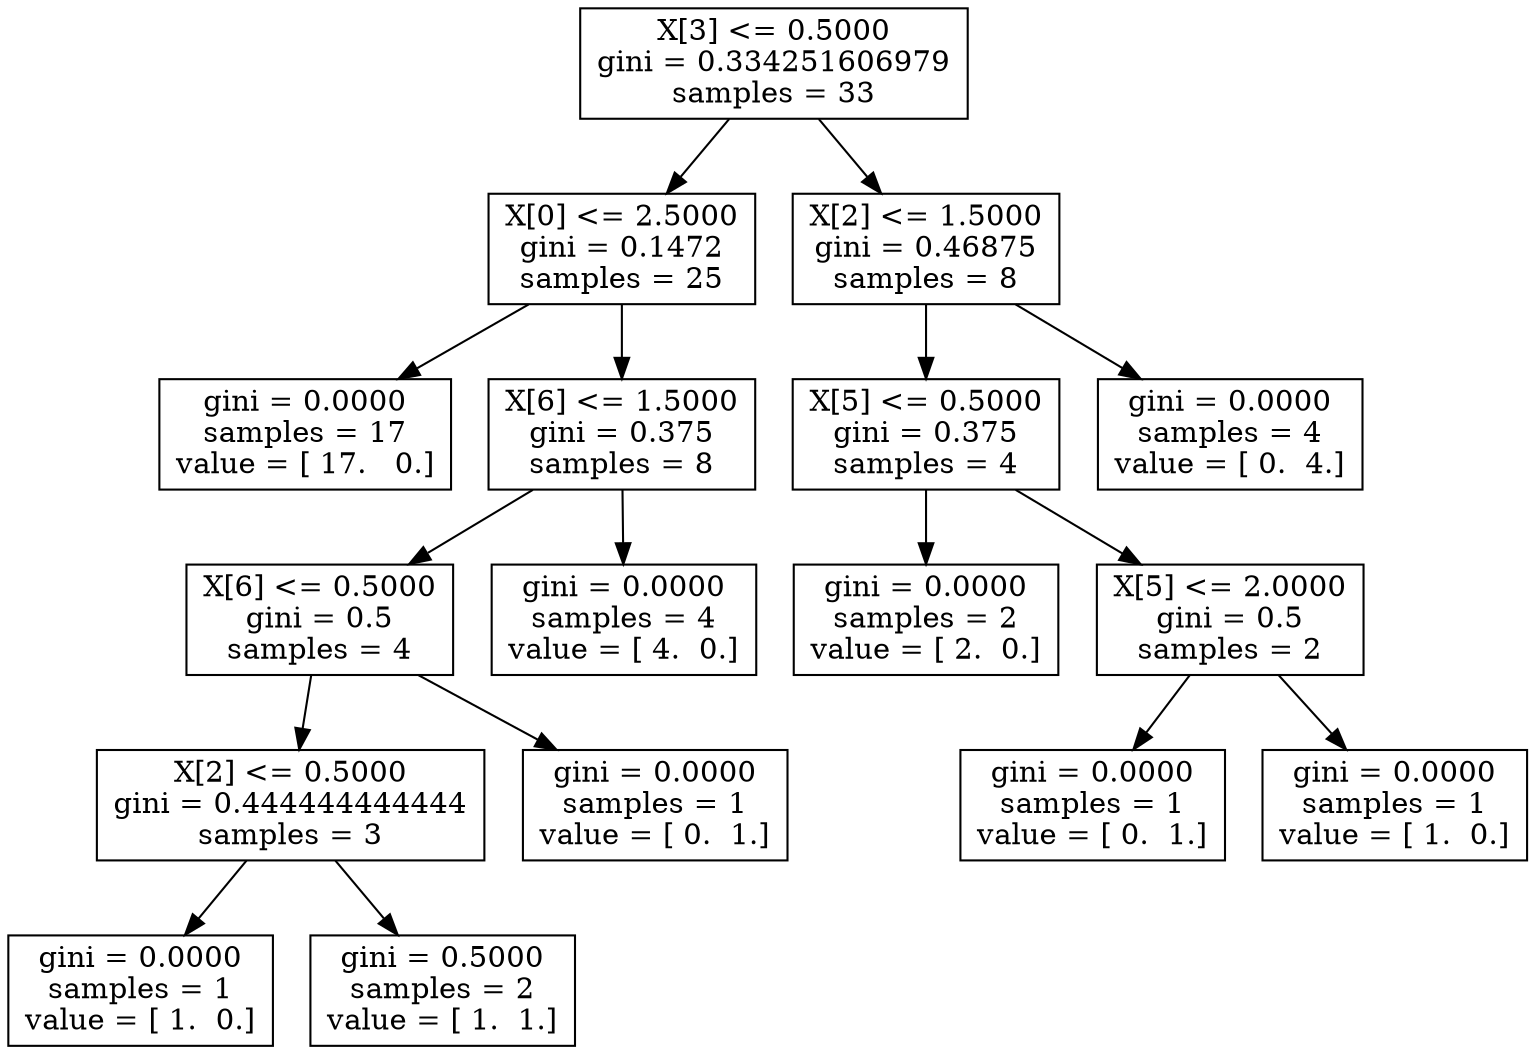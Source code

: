 digraph Tree {
0 [label="X[3] <= 0.5000\ngini = 0.334251606979\nsamples = 33", shape="box"] ;
1 [label="X[0] <= 2.5000\ngini = 0.1472\nsamples = 25", shape="box"] ;
0 -> 1 ;
2 [label="gini = 0.0000\nsamples = 17\nvalue = [ 17.   0.]", shape="box"] ;
1 -> 2 ;
3 [label="X[6] <= 1.5000\ngini = 0.375\nsamples = 8", shape="box"] ;
1 -> 3 ;
4 [label="X[6] <= 0.5000\ngini = 0.5\nsamples = 4", shape="box"] ;
3 -> 4 ;
5 [label="X[2] <= 0.5000\ngini = 0.444444444444\nsamples = 3", shape="box"] ;
4 -> 5 ;
6 [label="gini = 0.0000\nsamples = 1\nvalue = [ 1.  0.]", shape="box"] ;
5 -> 6 ;
7 [label="gini = 0.5000\nsamples = 2\nvalue = [ 1.  1.]", shape="box"] ;
5 -> 7 ;
8 [label="gini = 0.0000\nsamples = 1\nvalue = [ 0.  1.]", shape="box"] ;
4 -> 8 ;
9 [label="gini = 0.0000\nsamples = 4\nvalue = [ 4.  0.]", shape="box"] ;
3 -> 9 ;
10 [label="X[2] <= 1.5000\ngini = 0.46875\nsamples = 8", shape="box"] ;
0 -> 10 ;
11 [label="X[5] <= 0.5000\ngini = 0.375\nsamples = 4", shape="box"] ;
10 -> 11 ;
12 [label="gini = 0.0000\nsamples = 2\nvalue = [ 2.  0.]", shape="box"] ;
11 -> 12 ;
13 [label="X[5] <= 2.0000\ngini = 0.5\nsamples = 2", shape="box"] ;
11 -> 13 ;
14 [label="gini = 0.0000\nsamples = 1\nvalue = [ 0.  1.]", shape="box"] ;
13 -> 14 ;
15 [label="gini = 0.0000\nsamples = 1\nvalue = [ 1.  0.]", shape="box"] ;
13 -> 15 ;
16 [label="gini = 0.0000\nsamples = 4\nvalue = [ 0.  4.]", shape="box"] ;
10 -> 16 ;
}